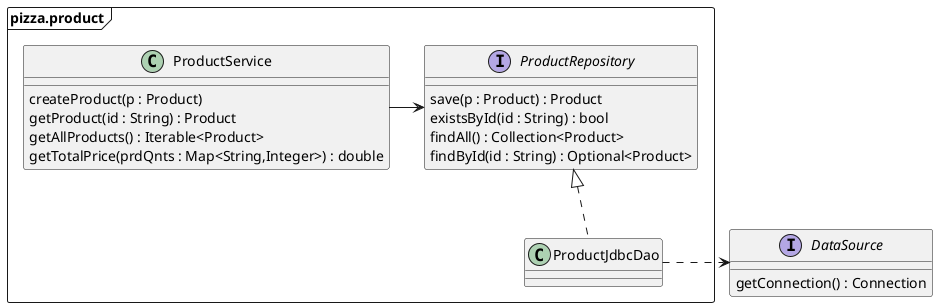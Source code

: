 @startuml
'https://plantuml.com/class-diagram
set namespaceSeparator ::

package "pizza.product" <<Frame>> {

class ProductService {
createProduct(p : Product)
getProduct(id : String) : Product
getAllProducts() : Iterable<Product>
getTotalPrice(prdQnts : Map<String,Integer>) : double
}

interface ProductRepository {
save(p : Product) : Product
existsById(id : String) : bool
findAll() : Collection<Product>
findById(id : String) : Optional<Product>
}

class ProductJdbcDao implements ProductRepository
}

interface DataSource {
getConnection() : Connection
}

ProductService -right-> ProductRepository
ProductJdbcDao .-right-> DataSource
@enduml